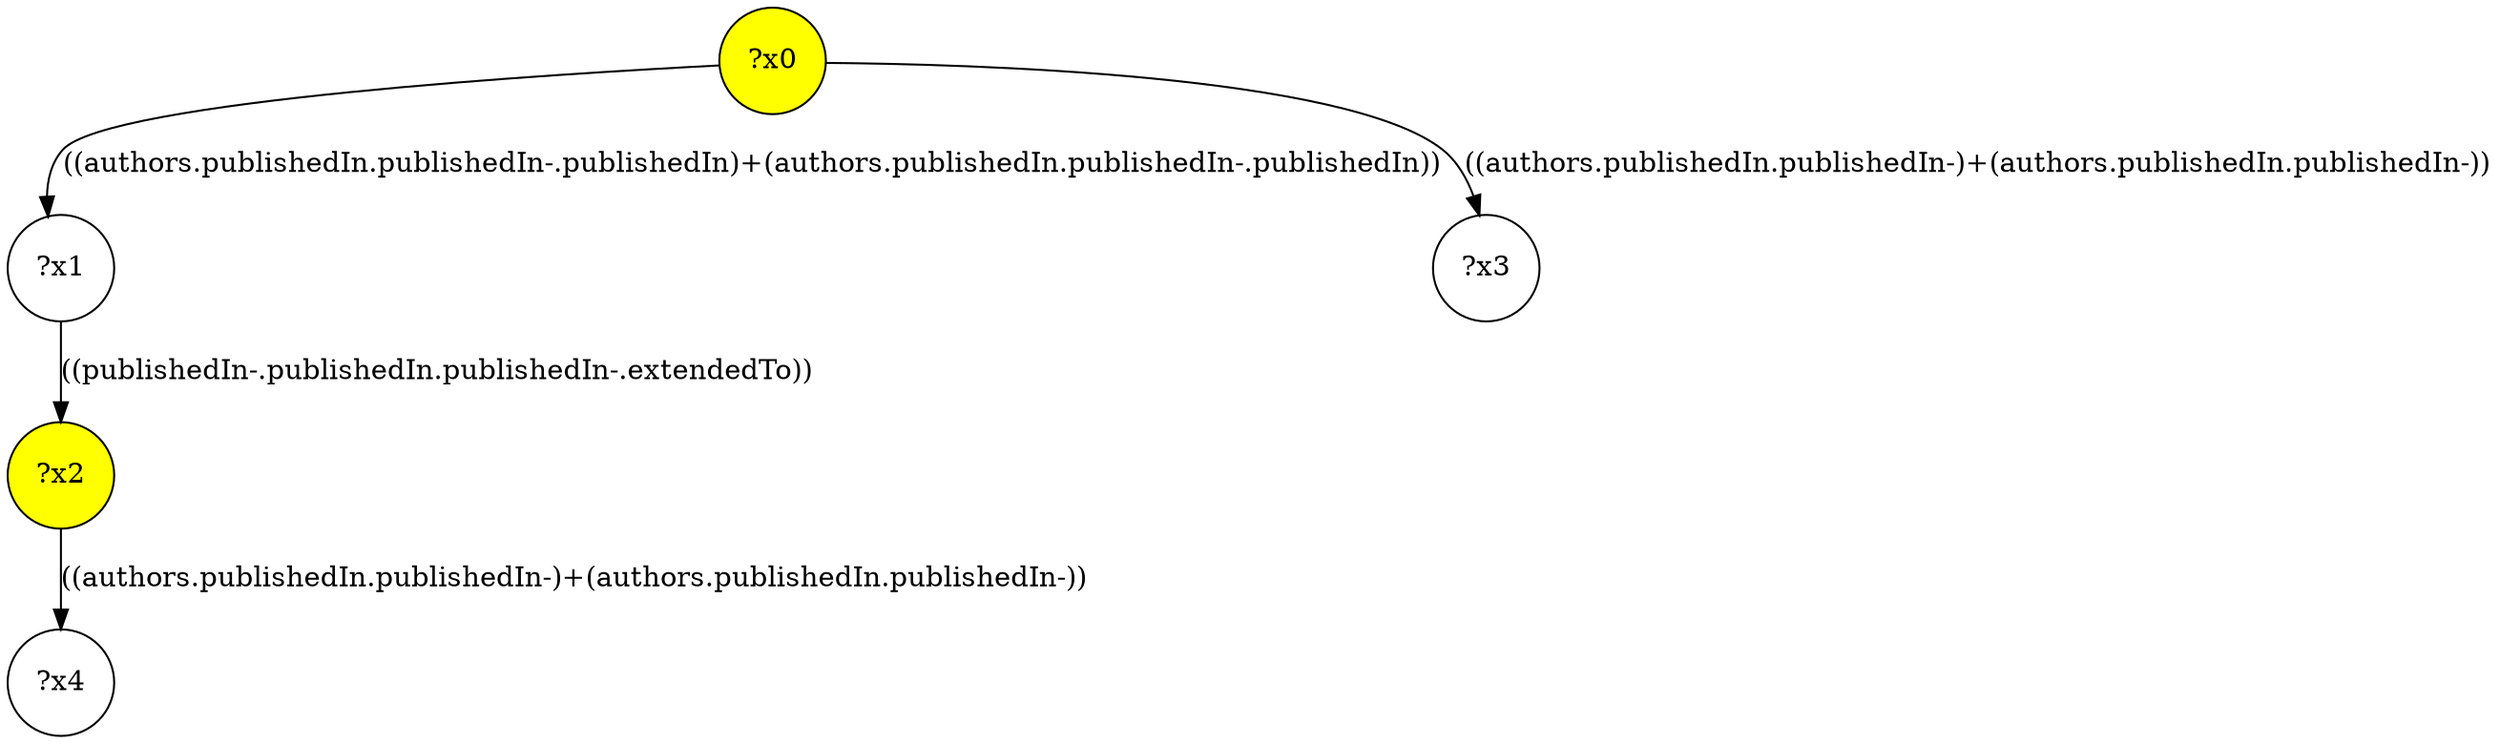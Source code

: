 digraph g {
	x0 [fillcolor="yellow", style="filled," shape=circle, label="?x0"];
	x2 [fillcolor="yellow", style="filled," shape=circle, label="?x2"];
	x1 [shape=circle, label="?x1"];
	x0 -> x1 [label="((authors.publishedIn.publishedIn-.publishedIn)+(authors.publishedIn.publishedIn-.publishedIn))"];
	x1 -> x2 [label="((publishedIn-.publishedIn.publishedIn-.extendedTo))"];
	x3 [shape=circle, label="?x3"];
	x0 -> x3 [label="((authors.publishedIn.publishedIn-)+(authors.publishedIn.publishedIn-))"];
	x4 [shape=circle, label="?x4"];
	x2 -> x4 [label="((authors.publishedIn.publishedIn-)+(authors.publishedIn.publishedIn-))"];
}
